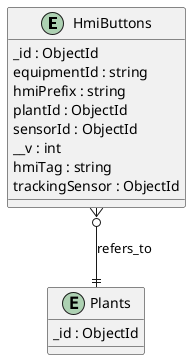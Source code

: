 @startuml HmiButtons_Diagram

entity "HmiButtons" as HmiButtons {
  _id : ObjectId
  equipmentId : string
  hmiPrefix : string
  plantId : ObjectId
  sensorId : ObjectId
  __v : int
  hmiTag : string
  trackingSensor : ObjectId
}


' Shared Plant entity
entity "Plants" as Plants {
  _id : ObjectId
}

' Relationships
HmiButtons }o--|| Plants : refers_to
@enduml
